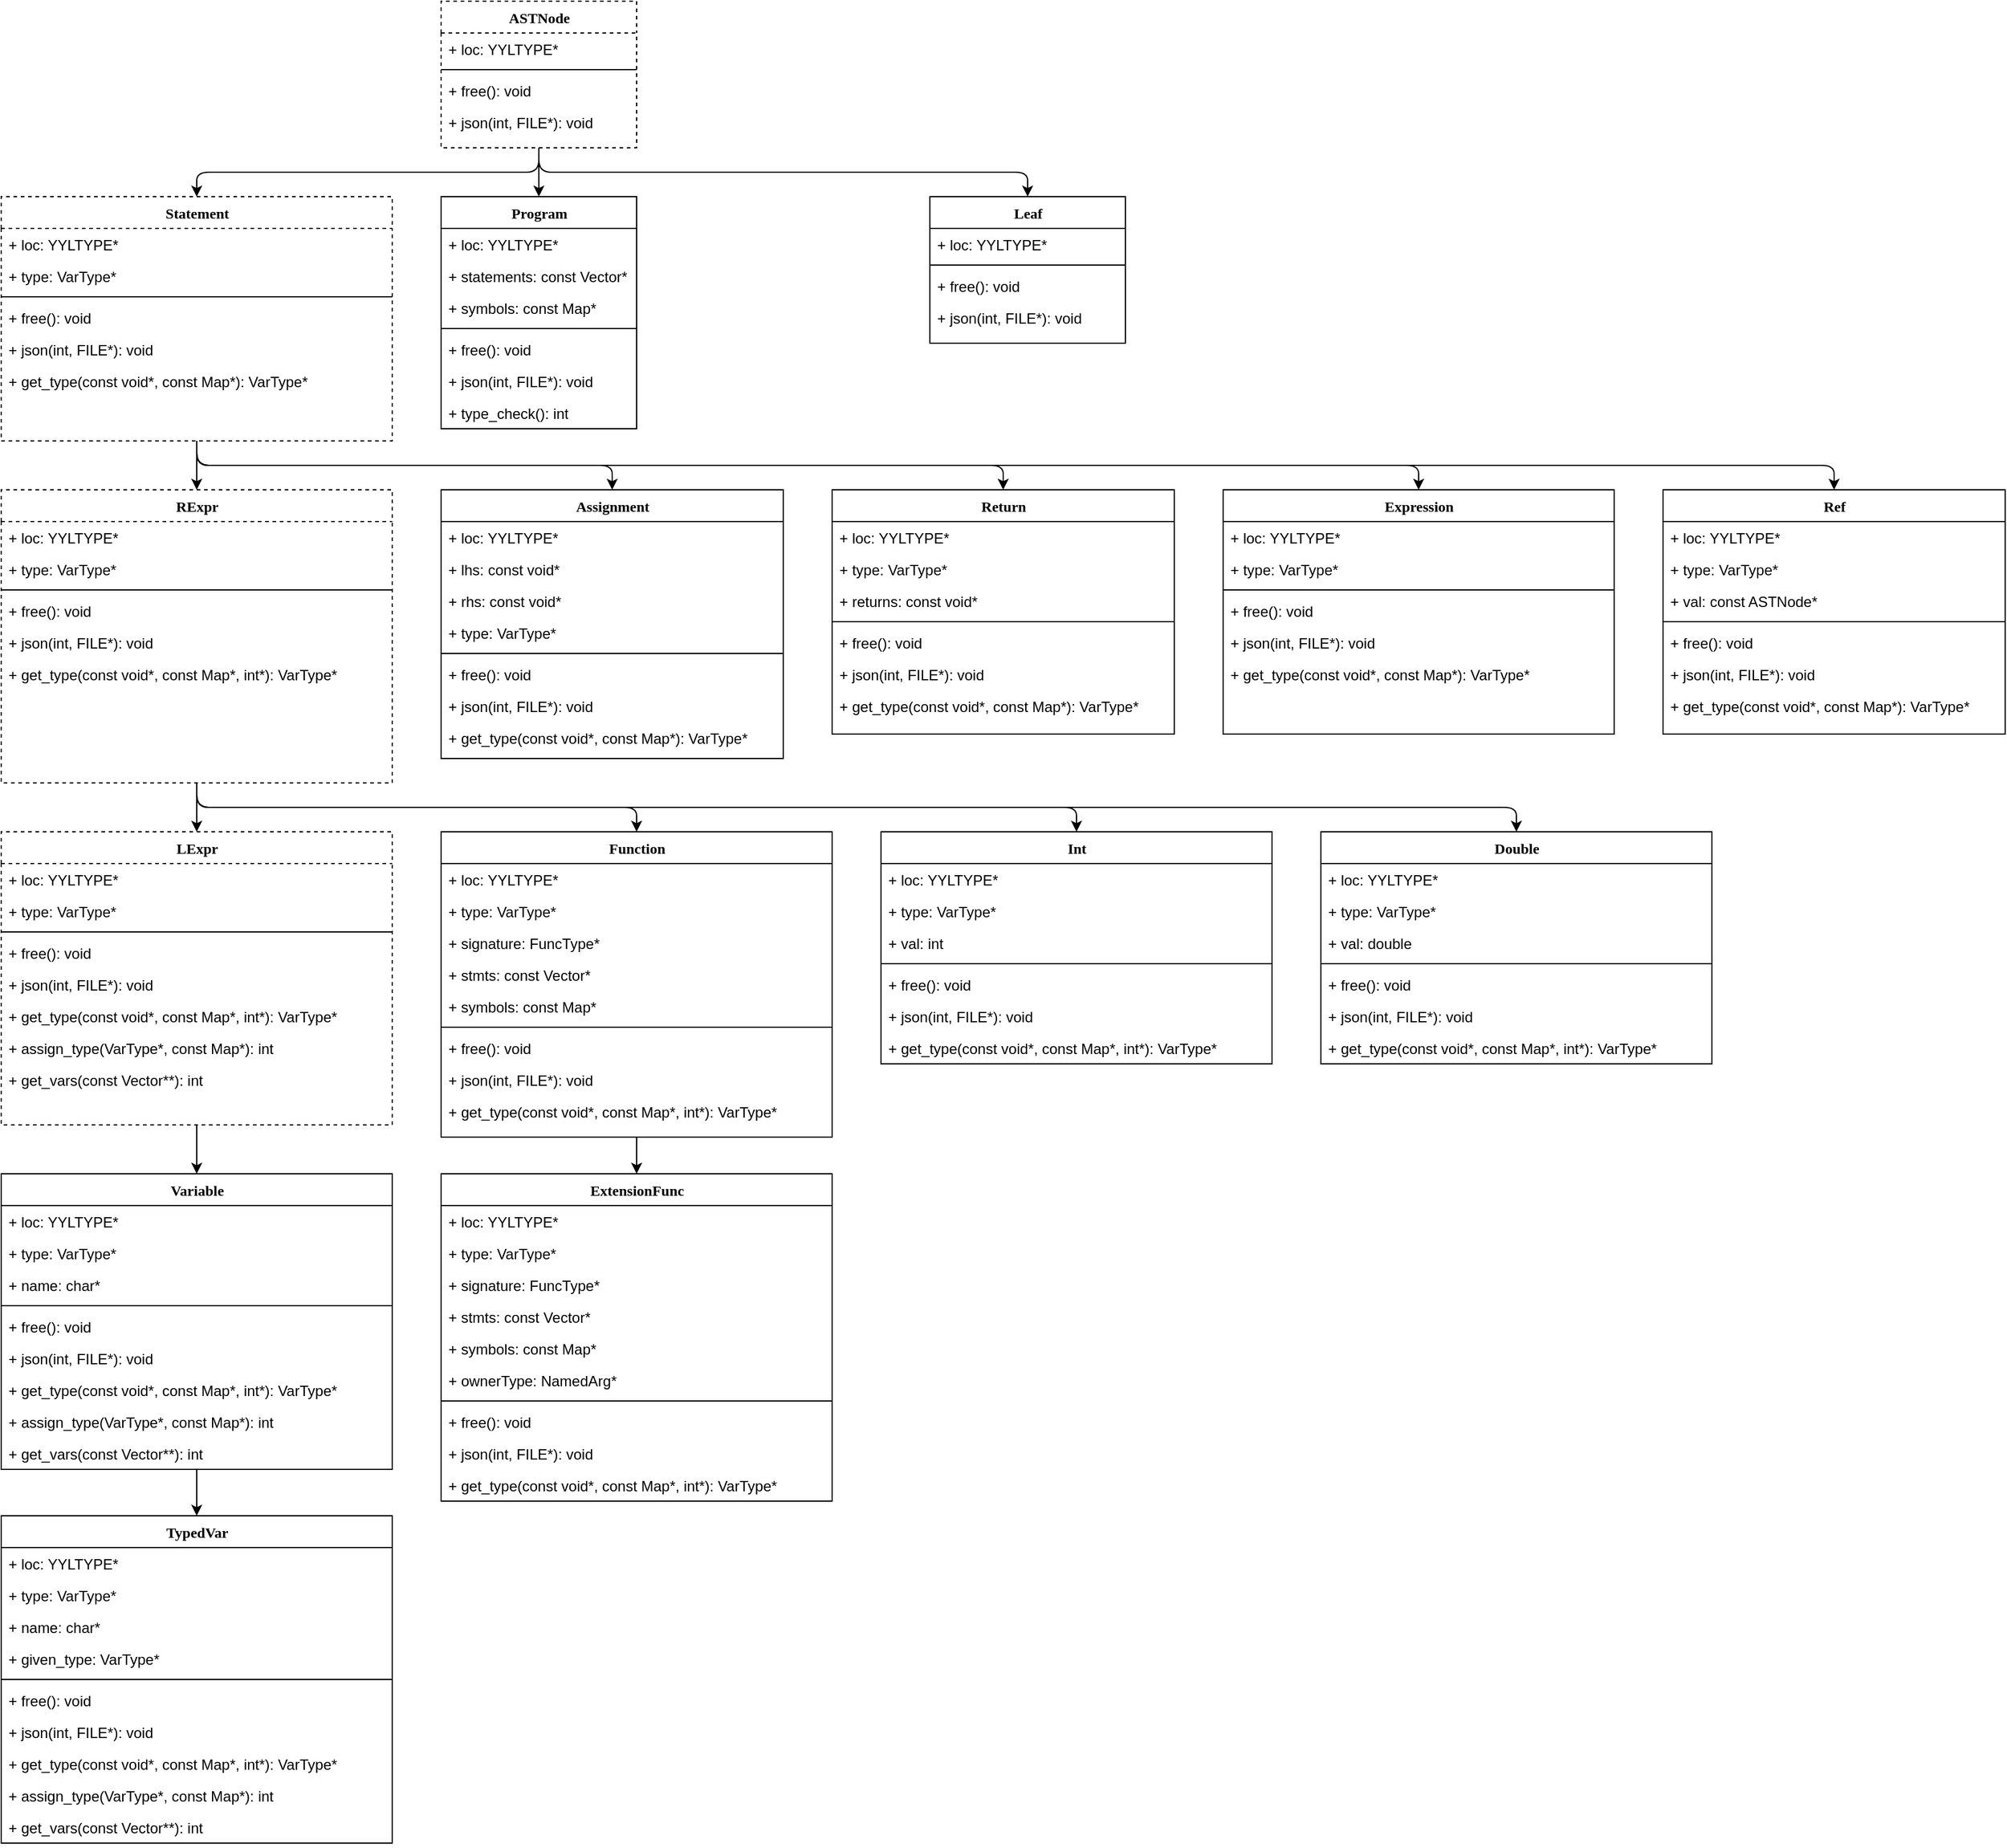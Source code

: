 <mxfile version="10.8.9" type="github"><diagram name="Page-1" id="9f46799a-70d6-7492-0946-bef42562c5a5"><mxGraphModel dx="1640" dy="936" grid="1" gridSize="10" guides="1" tooltips="1" connect="1" arrows="1" fold="1" page="0" pageScale="1" pageWidth="1100" pageHeight="850" background="#ffffff" math="0" shadow="0"><root><mxCell id="0"/><mxCell id="1" parent="0"/><mxCell id="1QZKgjSJytQwrSyquT9b-14" style="edgeStyle=orthogonalEdgeStyle;rounded=1;orthogonalLoop=1;jettySize=auto;html=1;exitX=0.5;exitY=1;exitDx=0;exitDy=0;entryX=0.5;entryY=0;entryDx=0;entryDy=0;" parent="1" source="78961159f06e98e8-30" target="1QZKgjSJytQwrSyquT9b-2" edge="1"><mxGeometry relative="1" as="geometry"/></mxCell><mxCell id="1QZKgjSJytQwrSyquT9b-26" style="edgeStyle=orthogonalEdgeStyle;rounded=1;orthogonalLoop=1;jettySize=auto;html=1;exitX=0.5;exitY=1;exitDx=0;exitDy=0;entryX=0.5;entryY=0;entryDx=0;entryDy=0;" parent="1" source="78961159f06e98e8-30" target="1QZKgjSJytQwrSyquT9b-21" edge="1"><mxGeometry relative="1" as="geometry"/></mxCell><mxCell id="Fre1fK7DkMLQYQPLFtZf-16" style="edgeStyle=orthogonalEdgeStyle;rounded=1;orthogonalLoop=1;jettySize=auto;html=1;exitX=0.5;exitY=1;exitDx=0;exitDy=0;" edge="1" parent="1" source="78961159f06e98e8-30" target="Fre1fK7DkMLQYQPLFtZf-11"><mxGeometry relative="1" as="geometry"/></mxCell><mxCell id="78961159f06e98e8-30" value="ASTNode" style="swimlane;html=1;fontStyle=1;align=center;verticalAlign=top;childLayout=stackLayout;horizontal=1;startSize=26;horizontalStack=0;resizeParent=1;resizeLast=0;collapsible=1;marginBottom=0;swimlaneFillColor=#ffffff;rounded=0;shadow=0;comic=0;labelBackgroundColor=none;strokeColor=#000000;strokeWidth=1;fillColor=none;fontFamily=Verdana;fontSize=12;fontColor=#000000;dashed=1;" parent="1" vertex="1"><mxGeometry x="360" width="160" height="120" as="geometry"/></mxCell><mxCell id="78961159f06e98e8-31" value="+ loc: YYLTYPE*" style="text;html=1;strokeColor=none;fillColor=none;align=left;verticalAlign=top;spacingLeft=4;spacingRight=4;whiteSpace=wrap;overflow=hidden;rotatable=0;points=[[0,0.5],[1,0.5]];portConstraint=eastwest;" parent="78961159f06e98e8-30" vertex="1"><mxGeometry y="26" width="160" height="26" as="geometry"/></mxCell><mxCell id="78961159f06e98e8-38" value="" style="line;html=1;strokeWidth=1;fillColor=none;align=left;verticalAlign=middle;spacingTop=-1;spacingLeft=3;spacingRight=3;rotatable=0;labelPosition=right;points=[];portConstraint=eastwest;" parent="78961159f06e98e8-30" vertex="1"><mxGeometry y="52" width="160" height="8" as="geometry"/></mxCell><mxCell id="78961159f06e98e8-39" value="+ free(): void" style="text;html=1;strokeColor=none;fillColor=none;align=left;verticalAlign=top;spacingLeft=4;spacingRight=4;whiteSpace=wrap;overflow=hidden;rotatable=0;points=[[0,0.5],[1,0.5]];portConstraint=eastwest;" parent="78961159f06e98e8-30" vertex="1"><mxGeometry y="60" width="160" height="26" as="geometry"/></mxCell><mxCell id="78961159f06e98e8-40" value="+ json(int, FILE*): void&lt;br&gt;&lt;br&gt;" style="text;html=1;strokeColor=none;fillColor=none;align=left;verticalAlign=top;spacingLeft=4;spacingRight=4;whiteSpace=wrap;overflow=hidden;rotatable=0;points=[[0,0.5],[1,0.5]];portConstraint=eastwest;" parent="78961159f06e98e8-30" vertex="1"><mxGeometry y="86" width="160" height="26" as="geometry"/></mxCell><mxCell id="ZWTQBQUUDfMGKnObX4Oh-3" style="edgeStyle=orthogonalEdgeStyle;rounded=1;orthogonalLoop=1;jettySize=auto;html=1;exitX=0.5;exitY=1;exitDx=0;exitDy=0;entryX=0.5;entryY=0;entryDx=0;entryDy=0;" parent="1" source="1QZKgjSJytQwrSyquT9b-2" target="1QZKgjSJytQwrSyquT9b-38" edge="1"><mxGeometry relative="1" as="geometry"/></mxCell><mxCell id="ZWTQBQUUDfMGKnObX4Oh-26" style="edgeStyle=orthogonalEdgeStyle;rounded=1;orthogonalLoop=1;jettySize=auto;html=1;exitX=0.5;exitY=1;exitDx=0;exitDy=0;entryX=0.5;entryY=0;entryDx=0;entryDy=0;" parent="1" source="1QZKgjSJytQwrSyquT9b-2" target="1QZKgjSJytQwrSyquT9b-8" edge="1"><mxGeometry relative="1" as="geometry"/></mxCell><mxCell id="MacZhLEBYOlo_rOo6RtW-10" style="edgeStyle=orthogonalEdgeStyle;rounded=1;orthogonalLoop=1;jettySize=auto;html=1;exitX=0.5;exitY=1;exitDx=0;exitDy=0;entryX=0.5;entryY=0;entryDx=0;entryDy=0;" parent="1" source="1QZKgjSJytQwrSyquT9b-2" target="MacZhLEBYOlo_rOo6RtW-1" edge="1"><mxGeometry relative="1" as="geometry"/></mxCell><mxCell id="Fre1fK7DkMLQYQPLFtZf-10" style="edgeStyle=orthogonalEdgeStyle;rounded=1;orthogonalLoop=1;jettySize=auto;html=1;exitX=0.5;exitY=1;exitDx=0;exitDy=0;" edge="1" parent="1" source="1QZKgjSJytQwrSyquT9b-2" target="Fre1fK7DkMLQYQPLFtZf-3"><mxGeometry relative="1" as="geometry"/></mxCell><mxCell id="Fre1fK7DkMLQYQPLFtZf-19" style="edgeStyle=orthogonalEdgeStyle;rounded=1;orthogonalLoop=1;jettySize=auto;html=1;exitX=0.5;exitY=1;exitDx=0;exitDy=0;" edge="1" parent="1" source="1QZKgjSJytQwrSyquT9b-2" target="1QZKgjSJytQwrSyquT9b-15"><mxGeometry relative="1" as="geometry"/></mxCell><mxCell id="1QZKgjSJytQwrSyquT9b-2" value="Statement" style="swimlane;html=1;fontStyle=1;align=center;verticalAlign=top;childLayout=stackLayout;horizontal=1;startSize=26;horizontalStack=0;resizeParent=1;resizeLast=0;collapsible=1;marginBottom=0;swimlaneFillColor=#ffffff;rounded=0;shadow=0;comic=0;labelBackgroundColor=none;strokeColor=#000000;strokeWidth=1;fillColor=none;fontFamily=Verdana;fontSize=12;fontColor=#000000;dashed=1;" parent="1" vertex="1"><mxGeometry y="160" width="320" height="200" as="geometry"/></mxCell><mxCell id="ZWTQBQUUDfMGKnObX4Oh-13" value="+ loc: YYLTYPE*" style="text;html=1;strokeColor=none;fillColor=none;align=left;verticalAlign=top;spacingLeft=4;spacingRight=4;whiteSpace=wrap;overflow=hidden;rotatable=0;points=[[0,0.5],[1,0.5]];portConstraint=eastwest;" parent="1QZKgjSJytQwrSyquT9b-2" vertex="1"><mxGeometry y="26" width="320" height="26" as="geometry"/></mxCell><mxCell id="1QZKgjSJytQwrSyquT9b-3" value="+ type: VarType*&lt;br&gt;" style="text;html=1;strokeColor=none;fillColor=none;align=left;verticalAlign=top;spacingLeft=4;spacingRight=4;whiteSpace=wrap;overflow=hidden;rotatable=0;points=[[0,0.5],[1,0.5]];portConstraint=eastwest;" parent="1QZKgjSJytQwrSyquT9b-2" vertex="1"><mxGeometry y="52" width="320" height="26" as="geometry"/></mxCell><mxCell id="1QZKgjSJytQwrSyquT9b-4" value="" style="line;html=1;strokeWidth=1;fillColor=none;align=left;verticalAlign=middle;spacingTop=-1;spacingLeft=3;spacingRight=3;rotatable=0;labelPosition=right;points=[];portConstraint=eastwest;" parent="1QZKgjSJytQwrSyquT9b-2" vertex="1"><mxGeometry y="78" width="320" height="8" as="geometry"/></mxCell><mxCell id="1QZKgjSJytQwrSyquT9b-5" value="+ free(): void" style="text;html=1;strokeColor=none;fillColor=none;align=left;verticalAlign=top;spacingLeft=4;spacingRight=4;whiteSpace=wrap;overflow=hidden;rotatable=0;points=[[0,0.5],[1,0.5]];portConstraint=eastwest;" parent="1QZKgjSJytQwrSyquT9b-2" vertex="1"><mxGeometry y="86" width="320" height="26" as="geometry"/></mxCell><mxCell id="ZWTQBQUUDfMGKnObX4Oh-1" value="+ json(int, FILE*): void&lt;br&gt;&lt;br&gt;" style="text;html=1;strokeColor=none;fillColor=none;align=left;verticalAlign=top;spacingLeft=4;spacingRight=4;whiteSpace=wrap;overflow=hidden;rotatable=0;points=[[0,0.5],[1,0.5]];portConstraint=eastwest;" parent="1QZKgjSJytQwrSyquT9b-2" vertex="1"><mxGeometry y="112" width="320" height="26" as="geometry"/></mxCell><mxCell id="1QZKgjSJytQwrSyquT9b-6" value="+ get_type(const void*, const Map*): VarType*&lt;br&gt;" style="text;html=1;strokeColor=none;fillColor=none;align=left;verticalAlign=top;spacingLeft=4;spacingRight=4;whiteSpace=wrap;overflow=hidden;rotatable=0;points=[[0,0.5],[1,0.5]];portConstraint=eastwest;" parent="1QZKgjSJytQwrSyquT9b-2" vertex="1"><mxGeometry y="138" width="320" height="26" as="geometry"/></mxCell><mxCell id="1QZKgjSJytQwrSyquT9b-8" value="Assignment" style="swimlane;html=1;fontStyle=1;align=center;verticalAlign=top;childLayout=stackLayout;horizontal=1;startSize=26;horizontalStack=0;resizeParent=1;resizeLast=0;collapsible=1;marginBottom=0;swimlaneFillColor=#ffffff;rounded=0;shadow=0;comic=0;labelBackgroundColor=none;strokeColor=#000000;strokeWidth=1;fillColor=none;fontFamily=Verdana;fontSize=12;fontColor=#000000;" parent="1" vertex="1"><mxGeometry x="360" y="400" width="280" height="220" as="geometry"/></mxCell><mxCell id="1QZKgjSJytQwrSyquT9b-29" value="+ loc: YYLTYPE*" style="text;html=1;strokeColor=none;fillColor=none;align=left;verticalAlign=top;spacingLeft=4;spacingRight=4;whiteSpace=wrap;overflow=hidden;rotatable=0;points=[[0,0.5],[1,0.5]];portConstraint=eastwest;" parent="1QZKgjSJytQwrSyquT9b-8" vertex="1"><mxGeometry y="26" width="280" height="26" as="geometry"/></mxCell><mxCell id="1QZKgjSJytQwrSyquT9b-9" value="+ lhs: const void*&lt;br&gt;" style="text;html=1;strokeColor=none;fillColor=none;align=left;verticalAlign=top;spacingLeft=4;spacingRight=4;whiteSpace=wrap;overflow=hidden;rotatable=0;points=[[0,0.5],[1,0.5]];portConstraint=eastwest;" parent="1QZKgjSJytQwrSyquT9b-8" vertex="1"><mxGeometry y="52" width="280" height="26" as="geometry"/></mxCell><mxCell id="1QZKgjSJytQwrSyquT9b-30" value="+ rhs: const void*&lt;br&gt;" style="text;html=1;strokeColor=none;fillColor=none;align=left;verticalAlign=top;spacingLeft=4;spacingRight=4;whiteSpace=wrap;overflow=hidden;rotatable=0;points=[[0,0.5],[1,0.5]];portConstraint=eastwest;" parent="1QZKgjSJytQwrSyquT9b-8" vertex="1"><mxGeometry y="78" width="280" height="26" as="geometry"/></mxCell><mxCell id="ZWTQBQUUDfMGKnObX4Oh-15" value="+ type: VarType*&lt;br&gt;" style="text;html=1;strokeColor=none;fillColor=none;align=left;verticalAlign=top;spacingLeft=4;spacingRight=4;whiteSpace=wrap;overflow=hidden;rotatable=0;points=[[0,0.5],[1,0.5]];portConstraint=eastwest;" parent="1QZKgjSJytQwrSyquT9b-8" vertex="1"><mxGeometry y="104" width="280" height="26" as="geometry"/></mxCell><mxCell id="1QZKgjSJytQwrSyquT9b-10" value="" style="line;html=1;strokeWidth=1;fillColor=none;align=left;verticalAlign=middle;spacingTop=-1;spacingLeft=3;spacingRight=3;rotatable=0;labelPosition=right;points=[];portConstraint=eastwest;" parent="1QZKgjSJytQwrSyquT9b-8" vertex="1"><mxGeometry y="130" width="280" height="8" as="geometry"/></mxCell><mxCell id="1QZKgjSJytQwrSyquT9b-11" value="+ free(): void" style="text;html=1;strokeColor=none;fillColor=none;align=left;verticalAlign=top;spacingLeft=4;spacingRight=4;whiteSpace=wrap;overflow=hidden;rotatable=0;points=[[0,0.5],[1,0.5]];portConstraint=eastwest;" parent="1QZKgjSJytQwrSyquT9b-8" vertex="1"><mxGeometry y="138" width="280" height="26" as="geometry"/></mxCell><mxCell id="1QZKgjSJytQwrSyquT9b-12" value="+ json(int, FILE*): void&lt;br&gt;&lt;br&gt;" style="text;html=1;strokeColor=none;fillColor=none;align=left;verticalAlign=top;spacingLeft=4;spacingRight=4;whiteSpace=wrap;overflow=hidden;rotatable=0;points=[[0,0.5],[1,0.5]];portConstraint=eastwest;" parent="1QZKgjSJytQwrSyquT9b-8" vertex="1"><mxGeometry y="164" width="280" height="26" as="geometry"/></mxCell><mxCell id="ZWTQBQUUDfMGKnObX4Oh-5" value="+ get_type(const void*, const Map*): VarType*&lt;br&gt;" style="text;html=1;strokeColor=none;fillColor=none;align=left;verticalAlign=top;spacingLeft=4;spacingRight=4;whiteSpace=wrap;overflow=hidden;rotatable=0;points=[[0,0.5],[1,0.5]];portConstraint=eastwest;" parent="1QZKgjSJytQwrSyquT9b-8" vertex="1"><mxGeometry y="190" width="280" height="26" as="geometry"/></mxCell><mxCell id="1QZKgjSJytQwrSyquT9b-15" value="Ref" style="swimlane;html=1;fontStyle=1;align=center;verticalAlign=top;childLayout=stackLayout;horizontal=1;startSize=26;horizontalStack=0;resizeParent=1;resizeLast=0;collapsible=1;marginBottom=0;swimlaneFillColor=#ffffff;rounded=0;shadow=0;comic=0;labelBackgroundColor=none;strokeColor=#000000;strokeWidth=1;fillColor=none;fontFamily=Verdana;fontSize=12;fontColor=#000000;" parent="1" vertex="1"><mxGeometry x="1360" y="400" width="280" height="200" as="geometry"/></mxCell><mxCell id="1QZKgjSJytQwrSyquT9b-16" value="+ loc: YYLTYPE*" style="text;html=1;strokeColor=none;fillColor=none;align=left;verticalAlign=top;spacingLeft=4;spacingRight=4;whiteSpace=wrap;overflow=hidden;rotatable=0;points=[[0,0.5],[1,0.5]];portConstraint=eastwest;" parent="1QZKgjSJytQwrSyquT9b-15" vertex="1"><mxGeometry y="26" width="280" height="26" as="geometry"/></mxCell><mxCell id="Fre1fK7DkMLQYQPLFtZf-20" value="+ type: VarType*&lt;br&gt;" style="text;html=1;strokeColor=none;fillColor=none;align=left;verticalAlign=top;spacingLeft=4;spacingRight=4;whiteSpace=wrap;overflow=hidden;rotatable=0;points=[[0,0.5],[1,0.5]];portConstraint=eastwest;" vertex="1" parent="1QZKgjSJytQwrSyquT9b-15"><mxGeometry y="52" width="280" height="26" as="geometry"/></mxCell><mxCell id="Fre1fK7DkMLQYQPLFtZf-18" value="+ val: const ASTNode*&lt;br&gt;" style="text;html=1;strokeColor=none;fillColor=none;align=left;verticalAlign=top;spacingLeft=4;spacingRight=4;whiteSpace=wrap;overflow=hidden;rotatable=0;points=[[0,0.5],[1,0.5]];portConstraint=eastwest;" vertex="1" parent="1QZKgjSJytQwrSyquT9b-15"><mxGeometry y="78" width="280" height="26" as="geometry"/></mxCell><mxCell id="1QZKgjSJytQwrSyquT9b-17" value="" style="line;html=1;strokeWidth=1;fillColor=none;align=left;verticalAlign=middle;spacingTop=-1;spacingLeft=3;spacingRight=3;rotatable=0;labelPosition=right;points=[];portConstraint=eastwest;" parent="1QZKgjSJytQwrSyquT9b-15" vertex="1"><mxGeometry y="104" width="280" height="8" as="geometry"/></mxCell><mxCell id="1QZKgjSJytQwrSyquT9b-18" value="+ free(): void" style="text;html=1;strokeColor=none;fillColor=none;align=left;verticalAlign=top;spacingLeft=4;spacingRight=4;whiteSpace=wrap;overflow=hidden;rotatable=0;points=[[0,0.5],[1,0.5]];portConstraint=eastwest;" parent="1QZKgjSJytQwrSyquT9b-15" vertex="1"><mxGeometry y="112" width="280" height="26" as="geometry"/></mxCell><mxCell id="1QZKgjSJytQwrSyquT9b-19" value="+ json(int, FILE*): void&lt;br&gt;&lt;br&gt;" style="text;html=1;strokeColor=none;fillColor=none;align=left;verticalAlign=top;spacingLeft=4;spacingRight=4;whiteSpace=wrap;overflow=hidden;rotatable=0;points=[[0,0.5],[1,0.5]];portConstraint=eastwest;" parent="1QZKgjSJytQwrSyquT9b-15" vertex="1"><mxGeometry y="138" width="280" height="26" as="geometry"/></mxCell><mxCell id="Fre1fK7DkMLQYQPLFtZf-21" value="+ get_type(const void*, const Map*): VarType*&lt;br&gt;" style="text;html=1;strokeColor=none;fillColor=none;align=left;verticalAlign=top;spacingLeft=4;spacingRight=4;whiteSpace=wrap;overflow=hidden;rotatable=0;points=[[0,0.5],[1,0.5]];portConstraint=eastwest;" vertex="1" parent="1QZKgjSJytQwrSyquT9b-15"><mxGeometry y="164" width="280" height="26" as="geometry"/></mxCell><mxCell id="1QZKgjSJytQwrSyquT9b-21" value="Program" style="swimlane;html=1;fontStyle=1;align=center;verticalAlign=top;childLayout=stackLayout;horizontal=1;startSize=26;horizontalStack=0;resizeParent=1;resizeLast=0;collapsible=1;marginBottom=0;swimlaneFillColor=#ffffff;rounded=0;shadow=0;comic=0;labelBackgroundColor=none;strokeColor=#000000;strokeWidth=1;fillColor=none;fontFamily=Verdana;fontSize=12;fontColor=#000000;" parent="1" vertex="1"><mxGeometry x="360" y="160" width="160" height="190" as="geometry"><mxRectangle x="250" y="160" width="80" height="26" as="alternateBounds"/></mxGeometry></mxCell><mxCell id="1QZKgjSJytQwrSyquT9b-22" value="+ loc: YYLTYPE*" style="text;html=1;strokeColor=none;fillColor=none;align=left;verticalAlign=top;spacingLeft=4;spacingRight=4;whiteSpace=wrap;overflow=hidden;rotatable=0;points=[[0,0.5],[1,0.5]];portConstraint=eastwest;" parent="1QZKgjSJytQwrSyquT9b-21" vertex="1"><mxGeometry y="26" width="160" height="26" as="geometry"/></mxCell><mxCell id="1QZKgjSJytQwrSyquT9b-28" value="+ statements: const Vector*&lt;br&gt;" style="text;html=1;strokeColor=none;fillColor=none;align=left;verticalAlign=top;spacingLeft=4;spacingRight=4;whiteSpace=wrap;overflow=hidden;rotatable=0;points=[[0,0.5],[1,0.5]];portConstraint=eastwest;" parent="1QZKgjSJytQwrSyquT9b-21" vertex="1"><mxGeometry y="52" width="160" height="26" as="geometry"/></mxCell><mxCell id="ZWTQBQUUDfMGKnObX4Oh-12" value="+ symbols: const Map*&lt;br&gt;" style="text;html=1;strokeColor=none;fillColor=none;align=left;verticalAlign=top;spacingLeft=4;spacingRight=4;whiteSpace=wrap;overflow=hidden;rotatable=0;points=[[0,0.5],[1,0.5]];portConstraint=eastwest;" parent="1QZKgjSJytQwrSyquT9b-21" vertex="1"><mxGeometry y="78" width="160" height="26" as="geometry"/></mxCell><mxCell id="1QZKgjSJytQwrSyquT9b-23" value="" style="line;html=1;strokeWidth=1;fillColor=none;align=left;verticalAlign=middle;spacingTop=-1;spacingLeft=3;spacingRight=3;rotatable=0;labelPosition=right;points=[];portConstraint=eastwest;" parent="1QZKgjSJytQwrSyquT9b-21" vertex="1"><mxGeometry y="104" width="160" height="8" as="geometry"/></mxCell><mxCell id="1QZKgjSJytQwrSyquT9b-24" value="+ free(): void" style="text;html=1;strokeColor=none;fillColor=none;align=left;verticalAlign=top;spacingLeft=4;spacingRight=4;whiteSpace=wrap;overflow=hidden;rotatable=0;points=[[0,0.5],[1,0.5]];portConstraint=eastwest;" parent="1QZKgjSJytQwrSyquT9b-21" vertex="1"><mxGeometry y="112" width="160" height="26" as="geometry"/></mxCell><mxCell id="1QZKgjSJytQwrSyquT9b-25" value="+ json(int, FILE*): void&lt;br&gt;&lt;br&gt;" style="text;html=1;strokeColor=none;fillColor=none;align=left;verticalAlign=top;spacingLeft=4;spacingRight=4;whiteSpace=wrap;overflow=hidden;rotatable=0;points=[[0,0.5],[1,0.5]];portConstraint=eastwest;" parent="1QZKgjSJytQwrSyquT9b-21" vertex="1"><mxGeometry y="138" width="160" height="26" as="geometry"/></mxCell><mxCell id="ZWTQBQUUDfMGKnObX4Oh-28" value="+ type_check(): int&lt;br&gt;" style="text;html=1;strokeColor=none;fillColor=none;align=left;verticalAlign=top;spacingLeft=4;spacingRight=4;whiteSpace=wrap;overflow=hidden;rotatable=0;points=[[0,0.5],[1,0.5]];portConstraint=eastwest;" parent="1QZKgjSJytQwrSyquT9b-21" vertex="1"><mxGeometry y="164" width="160" height="26" as="geometry"/></mxCell><mxCell id="1QZKgjSJytQwrSyquT9b-49" style="edgeStyle=orthogonalEdgeStyle;rounded=1;orthogonalLoop=1;jettySize=auto;html=1;exitX=0.5;exitY=1;exitDx=0;exitDy=0;entryX=0.5;entryY=0;entryDx=0;entryDy=0;" parent="1" source="1QZKgjSJytQwrSyquT9b-38" target="1QZKgjSJytQwrSyquT9b-44" edge="1"><mxGeometry relative="1" as="geometry"/></mxCell><mxCell id="MacZhLEBYOlo_rOo6RtW-23" style="edgeStyle=orthogonalEdgeStyle;rounded=1;orthogonalLoop=1;jettySize=auto;html=1;exitX=0.5;exitY=1;exitDx=0;exitDy=0;entryX=0.5;entryY=0;entryDx=0;entryDy=0;" parent="1" source="1QZKgjSJytQwrSyquT9b-38" target="MacZhLEBYOlo_rOo6RtW-11" edge="1"><mxGeometry relative="1" as="geometry"/></mxCell><mxCell id="ZR9QWhjbLbJ8LeH1mGrd-6" style="edgeStyle=orthogonalEdgeStyle;rounded=1;orthogonalLoop=1;jettySize=auto;html=1;exitX=0.5;exitY=1;exitDx=0;exitDy=0;" parent="1" source="1QZKgjSJytQwrSyquT9b-38" target="1QZKgjSJytQwrSyquT9b-65" edge="1"><mxGeometry relative="1" as="geometry"/></mxCell><mxCell id="ZR9QWhjbLbJ8LeH1mGrd-7" style="edgeStyle=orthogonalEdgeStyle;rounded=1;orthogonalLoop=1;jettySize=auto;html=1;exitX=0.5;exitY=1;exitDx=0;exitDy=0;entryX=0.5;entryY=0;entryDx=0;entryDy=0;" parent="1" source="1QZKgjSJytQwrSyquT9b-38" target="WadupwkHaMw8BlL5N-WV-1" edge="1"><mxGeometry relative="1" as="geometry"/></mxCell><mxCell id="1QZKgjSJytQwrSyquT9b-38" value="RExpr" style="swimlane;html=1;fontStyle=1;align=center;verticalAlign=top;childLayout=stackLayout;horizontal=1;startSize=26;horizontalStack=0;resizeParent=1;resizeLast=0;collapsible=1;marginBottom=0;swimlaneFillColor=#ffffff;rounded=0;shadow=0;comic=0;labelBackgroundColor=none;strokeColor=#000000;strokeWidth=1;fillColor=none;fontFamily=Verdana;fontSize=12;fontColor=#000000;dashed=1;" parent="1" vertex="1"><mxGeometry y="400" width="320" height="240" as="geometry"/></mxCell><mxCell id="1QZKgjSJytQwrSyquT9b-39" value="+ loc: YYLTYPE*" style="text;html=1;strokeColor=none;fillColor=none;align=left;verticalAlign=top;spacingLeft=4;spacingRight=4;whiteSpace=wrap;overflow=hidden;rotatable=0;points=[[0,0.5],[1,0.5]];portConstraint=eastwest;" parent="1QZKgjSJytQwrSyquT9b-38" vertex="1"><mxGeometry y="26" width="320" height="26" as="geometry"/></mxCell><mxCell id="ZWTQBQUUDfMGKnObX4Oh-14" value="+ type: VarType*&lt;br&gt;" style="text;html=1;strokeColor=none;fillColor=none;align=left;verticalAlign=top;spacingLeft=4;spacingRight=4;whiteSpace=wrap;overflow=hidden;rotatable=0;points=[[0,0.5],[1,0.5]];portConstraint=eastwest;" parent="1QZKgjSJytQwrSyquT9b-38" vertex="1"><mxGeometry y="52" width="320" height="26" as="geometry"/></mxCell><mxCell id="1QZKgjSJytQwrSyquT9b-40" value="" style="line;html=1;strokeWidth=1;fillColor=none;align=left;verticalAlign=middle;spacingTop=-1;spacingLeft=3;spacingRight=3;rotatable=0;labelPosition=right;points=[];portConstraint=eastwest;" parent="1QZKgjSJytQwrSyquT9b-38" vertex="1"><mxGeometry y="78" width="320" height="8" as="geometry"/></mxCell><mxCell id="1QZKgjSJytQwrSyquT9b-41" value="+ free(): void" style="text;html=1;strokeColor=none;fillColor=none;align=left;verticalAlign=top;spacingLeft=4;spacingRight=4;whiteSpace=wrap;overflow=hidden;rotatable=0;points=[[0,0.5],[1,0.5]];portConstraint=eastwest;" parent="1QZKgjSJytQwrSyquT9b-38" vertex="1"><mxGeometry y="86" width="320" height="26" as="geometry"/></mxCell><mxCell id="1QZKgjSJytQwrSyquT9b-42" value="+ json(int, FILE*): void&lt;br&gt;&lt;br&gt;" style="text;html=1;strokeColor=none;fillColor=none;align=left;verticalAlign=top;spacingLeft=4;spacingRight=4;whiteSpace=wrap;overflow=hidden;rotatable=0;points=[[0,0.5],[1,0.5]];portConstraint=eastwest;" parent="1QZKgjSJytQwrSyquT9b-38" vertex="1"><mxGeometry y="112" width="320" height="26" as="geometry"/></mxCell><mxCell id="ZWTQBQUUDfMGKnObX4Oh-4" value="+ get_type(const void*, const Map*, int*): VarType*&lt;br&gt;" style="text;html=1;strokeColor=none;fillColor=none;align=left;verticalAlign=top;spacingLeft=4;spacingRight=4;whiteSpace=wrap;overflow=hidden;rotatable=0;points=[[0,0.5],[1,0.5]];portConstraint=eastwest;" parent="1QZKgjSJytQwrSyquT9b-38" vertex="1"><mxGeometry y="138" width="320" height="26" as="geometry"/></mxCell><mxCell id="1QZKgjSJytQwrSyquT9b-55" style="edgeStyle=orthogonalEdgeStyle;rounded=1;orthogonalLoop=1;jettySize=auto;html=1;exitX=0.5;exitY=1;exitDx=0;exitDy=0;entryX=0.5;entryY=0;entryDx=0;entryDy=0;" parent="1" source="1QZKgjSJytQwrSyquT9b-44" target="1QZKgjSJytQwrSyquT9b-50" edge="1"><mxGeometry relative="1" as="geometry"/></mxCell><mxCell id="1QZKgjSJytQwrSyquT9b-44" value="LExpr" style="swimlane;html=1;fontStyle=1;align=center;verticalAlign=top;childLayout=stackLayout;horizontal=1;startSize=26;horizontalStack=0;resizeParent=1;resizeLast=0;collapsible=1;marginBottom=0;swimlaneFillColor=#ffffff;rounded=0;shadow=0;comic=0;labelBackgroundColor=none;strokeColor=#000000;strokeWidth=1;fillColor=none;fontFamily=Verdana;fontSize=12;fontColor=#000000;dashed=1;" parent="1" vertex="1"><mxGeometry y="680" width="320" height="240" as="geometry"/></mxCell><mxCell id="1QZKgjSJytQwrSyquT9b-45" value="+ loc: YYLTYPE*" style="text;html=1;strokeColor=none;fillColor=none;align=left;verticalAlign=top;spacingLeft=4;spacingRight=4;whiteSpace=wrap;overflow=hidden;rotatable=0;points=[[0,0.5],[1,0.5]];portConstraint=eastwest;" parent="1QZKgjSJytQwrSyquT9b-44" vertex="1"><mxGeometry y="26" width="320" height="26" as="geometry"/></mxCell><mxCell id="ZWTQBQUUDfMGKnObX4Oh-16" value="+ type: VarType*&lt;br&gt;" style="text;html=1;strokeColor=none;fillColor=none;align=left;verticalAlign=top;spacingLeft=4;spacingRight=4;whiteSpace=wrap;overflow=hidden;rotatable=0;points=[[0,0.5],[1,0.5]];portConstraint=eastwest;" parent="1QZKgjSJytQwrSyquT9b-44" vertex="1"><mxGeometry y="52" width="320" height="26" as="geometry"/></mxCell><mxCell id="1QZKgjSJytQwrSyquT9b-46" value="" style="line;html=1;strokeWidth=1;fillColor=none;align=left;verticalAlign=middle;spacingTop=-1;spacingLeft=3;spacingRight=3;rotatable=0;labelPosition=right;points=[];portConstraint=eastwest;" parent="1QZKgjSJytQwrSyquT9b-44" vertex="1"><mxGeometry y="78" width="320" height="8" as="geometry"/></mxCell><mxCell id="1QZKgjSJytQwrSyquT9b-47" value="+ free(): void" style="text;html=1;strokeColor=none;fillColor=none;align=left;verticalAlign=top;spacingLeft=4;spacingRight=4;whiteSpace=wrap;overflow=hidden;rotatable=0;points=[[0,0.5],[1,0.5]];portConstraint=eastwest;" parent="1QZKgjSJytQwrSyquT9b-44" vertex="1"><mxGeometry y="86" width="320" height="26" as="geometry"/></mxCell><mxCell id="1QZKgjSJytQwrSyquT9b-48" value="+ json(int, FILE*): void&lt;br&gt;&lt;br&gt;" style="text;html=1;strokeColor=none;fillColor=none;align=left;verticalAlign=top;spacingLeft=4;spacingRight=4;whiteSpace=wrap;overflow=hidden;rotatable=0;points=[[0,0.5],[1,0.5]];portConstraint=eastwest;" parent="1QZKgjSJytQwrSyquT9b-44" vertex="1"><mxGeometry y="112" width="320" height="26" as="geometry"/></mxCell><mxCell id="ZWTQBQUUDfMGKnObX4Oh-8" value="+ get_type(const void*, const Map*, int*): VarType*&lt;br&gt;" style="text;html=1;strokeColor=none;fillColor=none;align=left;verticalAlign=top;spacingLeft=4;spacingRight=4;whiteSpace=wrap;overflow=hidden;rotatable=0;points=[[0,0.5],[1,0.5]];portConstraint=eastwest;" parent="1QZKgjSJytQwrSyquT9b-44" vertex="1"><mxGeometry y="138" width="320" height="26" as="geometry"/></mxCell><mxCell id="ZWTQBQUUDfMGKnObX4Oh-22" value="+ assign_type(VarType*, const Map*): int&lt;br&gt;" style="text;html=1;strokeColor=none;fillColor=none;align=left;verticalAlign=top;spacingLeft=4;spacingRight=4;whiteSpace=wrap;overflow=hidden;rotatable=0;points=[[0,0.5],[1,0.5]];portConstraint=eastwest;" parent="1QZKgjSJytQwrSyquT9b-44" vertex="1"><mxGeometry y="164" width="320" height="26" as="geometry"/></mxCell><mxCell id="ZR9QWhjbLbJ8LeH1mGrd-1" value="+ get_vars(const Vector**): int&lt;br&gt;" style="text;html=1;strokeColor=none;fillColor=none;align=left;verticalAlign=top;spacingLeft=4;spacingRight=4;whiteSpace=wrap;overflow=hidden;rotatable=0;points=[[0,0.5],[1,0.5]];portConstraint=eastwest;" parent="1QZKgjSJytQwrSyquT9b-44" vertex="1"><mxGeometry y="190" width="320" height="26" as="geometry"/></mxCell><mxCell id="1QZKgjSJytQwrSyquT9b-63" style="edgeStyle=orthogonalEdgeStyle;rounded=1;orthogonalLoop=1;jettySize=auto;html=1;exitX=0.5;exitY=1;exitDx=0;exitDy=0;entryX=0.5;entryY=0;entryDx=0;entryDy=0;" parent="1" source="1QZKgjSJytQwrSyquT9b-50" target="1QZKgjSJytQwrSyquT9b-57" edge="1"><mxGeometry relative="1" as="geometry"/></mxCell><mxCell id="1QZKgjSJytQwrSyquT9b-50" value="Variable" style="swimlane;html=1;fontStyle=1;align=center;verticalAlign=top;childLayout=stackLayout;horizontal=1;startSize=26;horizontalStack=0;resizeParent=1;resizeLast=0;collapsible=1;marginBottom=0;swimlaneFillColor=#ffffff;rounded=0;shadow=0;comic=0;labelBackgroundColor=none;strokeColor=#000000;strokeWidth=1;fillColor=none;fontFamily=Verdana;fontSize=12;fontColor=#000000;" parent="1" vertex="1"><mxGeometry y="960" width="320" height="242" as="geometry"/></mxCell><mxCell id="1QZKgjSJytQwrSyquT9b-56" value="+ loc: YYLTYPE*" style="text;html=1;strokeColor=none;fillColor=none;align=left;verticalAlign=top;spacingLeft=4;spacingRight=4;whiteSpace=wrap;overflow=hidden;rotatable=0;points=[[0,0.5],[1,0.5]];portConstraint=eastwest;" parent="1QZKgjSJytQwrSyquT9b-50" vertex="1"><mxGeometry y="26" width="320" height="26" as="geometry"/></mxCell><mxCell id="ZWTQBQUUDfMGKnObX4Oh-19" value="+ type: VarType*&lt;br&gt;" style="text;html=1;strokeColor=none;fillColor=none;align=left;verticalAlign=top;spacingLeft=4;spacingRight=4;whiteSpace=wrap;overflow=hidden;rotatable=0;points=[[0,0.5],[1,0.5]];portConstraint=eastwest;" parent="1QZKgjSJytQwrSyquT9b-50" vertex="1"><mxGeometry y="52" width="320" height="26" as="geometry"/></mxCell><mxCell id="1QZKgjSJytQwrSyquT9b-51" value="+ name: char*&lt;br&gt;" style="text;html=1;strokeColor=none;fillColor=none;align=left;verticalAlign=top;spacingLeft=4;spacingRight=4;whiteSpace=wrap;overflow=hidden;rotatable=0;points=[[0,0.5],[1,0.5]];portConstraint=eastwest;" parent="1QZKgjSJytQwrSyquT9b-50" vertex="1"><mxGeometry y="78" width="320" height="26" as="geometry"/></mxCell><mxCell id="1QZKgjSJytQwrSyquT9b-52" value="" style="line;html=1;strokeWidth=1;fillColor=none;align=left;verticalAlign=middle;spacingTop=-1;spacingLeft=3;spacingRight=3;rotatable=0;labelPosition=right;points=[];portConstraint=eastwest;" parent="1QZKgjSJytQwrSyquT9b-50" vertex="1"><mxGeometry y="104" width="320" height="8" as="geometry"/></mxCell><mxCell id="1QZKgjSJytQwrSyquT9b-53" value="+ free(): void" style="text;html=1;strokeColor=none;fillColor=none;align=left;verticalAlign=top;spacingLeft=4;spacingRight=4;whiteSpace=wrap;overflow=hidden;rotatable=0;points=[[0,0.5],[1,0.5]];portConstraint=eastwest;" parent="1QZKgjSJytQwrSyquT9b-50" vertex="1"><mxGeometry y="112" width="320" height="26" as="geometry"/></mxCell><mxCell id="1QZKgjSJytQwrSyquT9b-54" value="+ json(int, FILE*): void&lt;br&gt;&lt;br&gt;" style="text;html=1;strokeColor=none;fillColor=none;align=left;verticalAlign=top;spacingLeft=4;spacingRight=4;whiteSpace=wrap;overflow=hidden;rotatable=0;points=[[0,0.5],[1,0.5]];portConstraint=eastwest;" parent="1QZKgjSJytQwrSyquT9b-50" vertex="1"><mxGeometry y="138" width="320" height="26" as="geometry"/></mxCell><mxCell id="ZWTQBQUUDfMGKnObX4Oh-9" value="+ get_type(const void*, const Map*, int*): VarType*&lt;br&gt;" style="text;html=1;strokeColor=none;fillColor=none;align=left;verticalAlign=top;spacingLeft=4;spacingRight=4;whiteSpace=wrap;overflow=hidden;rotatable=0;points=[[0,0.5],[1,0.5]];portConstraint=eastwest;" parent="1QZKgjSJytQwrSyquT9b-50" vertex="1"><mxGeometry y="164" width="320" height="26" as="geometry"/></mxCell><mxCell id="ZWTQBQUUDfMGKnObX4Oh-23" value="+ assign_type(VarType*, const Map*): int&lt;br&gt;" style="text;html=1;strokeColor=none;fillColor=none;align=left;verticalAlign=top;spacingLeft=4;spacingRight=4;whiteSpace=wrap;overflow=hidden;rotatable=0;points=[[0,0.5],[1,0.5]];portConstraint=eastwest;" parent="1QZKgjSJytQwrSyquT9b-50" vertex="1"><mxGeometry y="190" width="320" height="26" as="geometry"/></mxCell><mxCell id="ZR9QWhjbLbJ8LeH1mGrd-2" value="+ get_vars(const Vector**): int&lt;br&gt;" style="text;html=1;strokeColor=none;fillColor=none;align=left;verticalAlign=top;spacingLeft=4;spacingRight=4;whiteSpace=wrap;overflow=hidden;rotatable=0;points=[[0,0.5],[1,0.5]];portConstraint=eastwest;" parent="1QZKgjSJytQwrSyquT9b-50" vertex="1"><mxGeometry y="216" width="320" height="26" as="geometry"/></mxCell><mxCell id="1QZKgjSJytQwrSyquT9b-57" value="TypedVar&lt;br&gt;" style="swimlane;html=1;fontStyle=1;align=center;verticalAlign=top;childLayout=stackLayout;horizontal=1;startSize=26;horizontalStack=0;resizeParent=1;resizeLast=0;collapsible=1;marginBottom=0;swimlaneFillColor=#ffffff;rounded=0;shadow=0;comic=0;labelBackgroundColor=none;strokeColor=#000000;strokeWidth=1;fillColor=none;fontFamily=Verdana;fontSize=12;fontColor=#000000;" parent="1" vertex="1"><mxGeometry y="1240" width="320" height="268" as="geometry"/></mxCell><mxCell id="1QZKgjSJytQwrSyquT9b-58" value="+ loc: YYLTYPE*" style="text;html=1;strokeColor=none;fillColor=none;align=left;verticalAlign=top;spacingLeft=4;spacingRight=4;whiteSpace=wrap;overflow=hidden;rotatable=0;points=[[0,0.5],[1,0.5]];portConstraint=eastwest;" parent="1QZKgjSJytQwrSyquT9b-57" vertex="1"><mxGeometry y="26" width="320" height="26" as="geometry"/></mxCell><mxCell id="ZWTQBQUUDfMGKnObX4Oh-21" value="+ type: VarType*&lt;br&gt;" style="text;html=1;strokeColor=none;fillColor=none;align=left;verticalAlign=top;spacingLeft=4;spacingRight=4;whiteSpace=wrap;overflow=hidden;rotatable=0;points=[[0,0.5],[1,0.5]];portConstraint=eastwest;" parent="1QZKgjSJytQwrSyquT9b-57" vertex="1"><mxGeometry y="52" width="320" height="26" as="geometry"/></mxCell><mxCell id="1QZKgjSJytQwrSyquT9b-64" value="+ name: char*&lt;br&gt;" style="text;html=1;strokeColor=none;fillColor=none;align=left;verticalAlign=top;spacingLeft=4;spacingRight=4;whiteSpace=wrap;overflow=hidden;rotatable=0;points=[[0,0.5],[1,0.5]];portConstraint=eastwest;" parent="1QZKgjSJytQwrSyquT9b-57" vertex="1"><mxGeometry y="78" width="320" height="26" as="geometry"/></mxCell><mxCell id="1QZKgjSJytQwrSyquT9b-59" value="+ given_type: VarType*&lt;br&gt;" style="text;html=1;strokeColor=none;fillColor=none;align=left;verticalAlign=top;spacingLeft=4;spacingRight=4;whiteSpace=wrap;overflow=hidden;rotatable=0;points=[[0,0.5],[1,0.5]];portConstraint=eastwest;" parent="1QZKgjSJytQwrSyquT9b-57" vertex="1"><mxGeometry y="104" width="320" height="26" as="geometry"/></mxCell><mxCell id="1QZKgjSJytQwrSyquT9b-60" value="" style="line;html=1;strokeWidth=1;fillColor=none;align=left;verticalAlign=middle;spacingTop=-1;spacingLeft=3;spacingRight=3;rotatable=0;labelPosition=right;points=[];portConstraint=eastwest;" parent="1QZKgjSJytQwrSyquT9b-57" vertex="1"><mxGeometry y="130" width="320" height="8" as="geometry"/></mxCell><mxCell id="1QZKgjSJytQwrSyquT9b-61" value="+ free(): void" style="text;html=1;strokeColor=none;fillColor=none;align=left;verticalAlign=top;spacingLeft=4;spacingRight=4;whiteSpace=wrap;overflow=hidden;rotatable=0;points=[[0,0.5],[1,0.5]];portConstraint=eastwest;" parent="1QZKgjSJytQwrSyquT9b-57" vertex="1"><mxGeometry y="138" width="320" height="26" as="geometry"/></mxCell><mxCell id="1QZKgjSJytQwrSyquT9b-62" value="+ json(int, FILE*): void&lt;br&gt;&lt;br&gt;" style="text;html=1;strokeColor=none;fillColor=none;align=left;verticalAlign=top;spacingLeft=4;spacingRight=4;whiteSpace=wrap;overflow=hidden;rotatable=0;points=[[0,0.5],[1,0.5]];portConstraint=eastwest;" parent="1QZKgjSJytQwrSyquT9b-57" vertex="1"><mxGeometry y="164" width="320" height="26" as="geometry"/></mxCell><mxCell id="ZWTQBQUUDfMGKnObX4Oh-11" value="+ get_type(const void*, const Map*, int*): VarType*&lt;br&gt;" style="text;html=1;strokeColor=none;fillColor=none;align=left;verticalAlign=top;spacingLeft=4;spacingRight=4;whiteSpace=wrap;overflow=hidden;rotatable=0;points=[[0,0.5],[1,0.5]];portConstraint=eastwest;" parent="1QZKgjSJytQwrSyquT9b-57" vertex="1"><mxGeometry y="190" width="320" height="26" as="geometry"/></mxCell><mxCell id="ZWTQBQUUDfMGKnObX4Oh-27" value="+ assign_type(VarType*, const Map*): int&lt;br&gt;" style="text;html=1;strokeColor=none;fillColor=none;align=left;verticalAlign=top;spacingLeft=4;spacingRight=4;whiteSpace=wrap;overflow=hidden;rotatable=0;points=[[0,0.5],[1,0.5]];portConstraint=eastwest;" parent="1QZKgjSJytQwrSyquT9b-57" vertex="1"><mxGeometry y="216" width="320" height="26" as="geometry"/></mxCell><mxCell id="ZR9QWhjbLbJ8LeH1mGrd-5" value="+ get_vars(const Vector**): int&lt;br&gt;" style="text;html=1;strokeColor=none;fillColor=none;align=left;verticalAlign=top;spacingLeft=4;spacingRight=4;whiteSpace=wrap;overflow=hidden;rotatable=0;points=[[0,0.5],[1,0.5]];portConstraint=eastwest;" parent="1QZKgjSJytQwrSyquT9b-57" vertex="1"><mxGeometry y="242" width="320" height="26" as="geometry"/></mxCell><mxCell id="1QZKgjSJytQwrSyquT9b-65" value="Int" style="swimlane;html=1;fontStyle=1;align=center;verticalAlign=top;childLayout=stackLayout;horizontal=1;startSize=26;horizontalStack=0;resizeParent=1;resizeLast=0;collapsible=1;marginBottom=0;swimlaneFillColor=#ffffff;rounded=0;shadow=0;comic=0;labelBackgroundColor=none;strokeColor=#000000;strokeWidth=1;fillColor=none;fontFamily=Verdana;fontSize=12;fontColor=#000000;" parent="1" vertex="1"><mxGeometry x="720" y="680" width="320" height="190" as="geometry"/></mxCell><mxCell id="1QZKgjSJytQwrSyquT9b-66" value="+ loc: YYLTYPE*" style="text;html=1;strokeColor=none;fillColor=none;align=left;verticalAlign=top;spacingLeft=4;spacingRight=4;whiteSpace=wrap;overflow=hidden;rotatable=0;points=[[0,0.5],[1,0.5]];portConstraint=eastwest;" parent="1QZKgjSJytQwrSyquT9b-65" vertex="1"><mxGeometry y="26" width="320" height="26" as="geometry"/></mxCell><mxCell id="ZWTQBQUUDfMGKnObX4Oh-20" value="+ type: VarType*&lt;br&gt;" style="text;html=1;strokeColor=none;fillColor=none;align=left;verticalAlign=top;spacingLeft=4;spacingRight=4;whiteSpace=wrap;overflow=hidden;rotatable=0;points=[[0,0.5],[1,0.5]];portConstraint=eastwest;" parent="1QZKgjSJytQwrSyquT9b-65" vertex="1"><mxGeometry y="52" width="320" height="26" as="geometry"/></mxCell><mxCell id="1QZKgjSJytQwrSyquT9b-71" value="+ val: int" style="text;html=1;strokeColor=none;fillColor=none;align=left;verticalAlign=top;spacingLeft=4;spacingRight=4;whiteSpace=wrap;overflow=hidden;rotatable=0;points=[[0,0.5],[1,0.5]];portConstraint=eastwest;" parent="1QZKgjSJytQwrSyquT9b-65" vertex="1"><mxGeometry y="78" width="320" height="26" as="geometry"/></mxCell><mxCell id="1QZKgjSJytQwrSyquT9b-67" value="" style="line;html=1;strokeWidth=1;fillColor=none;align=left;verticalAlign=middle;spacingTop=-1;spacingLeft=3;spacingRight=3;rotatable=0;labelPosition=right;points=[];portConstraint=eastwest;" parent="1QZKgjSJytQwrSyquT9b-65" vertex="1"><mxGeometry y="104" width="320" height="8" as="geometry"/></mxCell><mxCell id="1QZKgjSJytQwrSyquT9b-68" value="+ free(): void" style="text;html=1;strokeColor=none;fillColor=none;align=left;verticalAlign=top;spacingLeft=4;spacingRight=4;whiteSpace=wrap;overflow=hidden;rotatable=0;points=[[0,0.5],[1,0.5]];portConstraint=eastwest;" parent="1QZKgjSJytQwrSyquT9b-65" vertex="1"><mxGeometry y="112" width="320" height="26" as="geometry"/></mxCell><mxCell id="1QZKgjSJytQwrSyquT9b-69" value="+ json(int, FILE*): void&lt;br&gt;&lt;br&gt;" style="text;html=1;strokeColor=none;fillColor=none;align=left;verticalAlign=top;spacingLeft=4;spacingRight=4;whiteSpace=wrap;overflow=hidden;rotatable=0;points=[[0,0.5],[1,0.5]];portConstraint=eastwest;" parent="1QZKgjSJytQwrSyquT9b-65" vertex="1"><mxGeometry y="138" width="320" height="26" as="geometry"/></mxCell><mxCell id="ZWTQBQUUDfMGKnObX4Oh-10" value="+ get_type(const void*, const Map*, int*): VarType*&lt;br&gt;" style="text;html=1;strokeColor=none;fillColor=none;align=left;verticalAlign=top;spacingLeft=4;spacingRight=4;whiteSpace=wrap;overflow=hidden;rotatable=0;points=[[0,0.5],[1,0.5]];portConstraint=eastwest;" parent="1QZKgjSJytQwrSyquT9b-65" vertex="1"><mxGeometry y="164" width="320" height="26" as="geometry"/></mxCell><mxCell id="WadupwkHaMw8BlL5N-WV-1" value="Double&lt;br&gt;" style="swimlane;html=1;fontStyle=1;align=center;verticalAlign=top;childLayout=stackLayout;horizontal=1;startSize=26;horizontalStack=0;resizeParent=1;resizeLast=0;collapsible=1;marginBottom=0;swimlaneFillColor=#ffffff;rounded=0;shadow=0;comic=0;labelBackgroundColor=none;strokeColor=#000000;strokeWidth=1;fillColor=none;fontFamily=Verdana;fontSize=12;fontColor=#000000;" parent="1" vertex="1"><mxGeometry x="1080" y="680" width="320" height="190" as="geometry"/></mxCell><mxCell id="WadupwkHaMw8BlL5N-WV-2" value="+ loc: YYLTYPE*" style="text;html=1;strokeColor=none;fillColor=none;align=left;verticalAlign=top;spacingLeft=4;spacingRight=4;whiteSpace=wrap;overflow=hidden;rotatable=0;points=[[0,0.5],[1,0.5]];portConstraint=eastwest;" parent="WadupwkHaMw8BlL5N-WV-1" vertex="1"><mxGeometry y="26" width="320" height="26" as="geometry"/></mxCell><mxCell id="WadupwkHaMw8BlL5N-WV-4" value="+ type: VarType*&lt;br&gt;" style="text;html=1;strokeColor=none;fillColor=none;align=left;verticalAlign=top;spacingLeft=4;spacingRight=4;whiteSpace=wrap;overflow=hidden;rotatable=0;points=[[0,0.5],[1,0.5]];portConstraint=eastwest;" parent="WadupwkHaMw8BlL5N-WV-1" vertex="1"><mxGeometry y="52" width="320" height="26" as="geometry"/></mxCell><mxCell id="WadupwkHaMw8BlL5N-WV-3" value="+ val: double&lt;br&gt;" style="text;html=1;strokeColor=none;fillColor=none;align=left;verticalAlign=top;spacingLeft=4;spacingRight=4;whiteSpace=wrap;overflow=hidden;rotatable=0;points=[[0,0.5],[1,0.5]];portConstraint=eastwest;" parent="WadupwkHaMw8BlL5N-WV-1" vertex="1"><mxGeometry y="78" width="320" height="26" as="geometry"/></mxCell><mxCell id="WadupwkHaMw8BlL5N-WV-5" value="" style="line;html=1;strokeWidth=1;fillColor=none;align=left;verticalAlign=middle;spacingTop=-1;spacingLeft=3;spacingRight=3;rotatable=0;labelPosition=right;points=[];portConstraint=eastwest;" parent="WadupwkHaMw8BlL5N-WV-1" vertex="1"><mxGeometry y="104" width="320" height="8" as="geometry"/></mxCell><mxCell id="WadupwkHaMw8BlL5N-WV-6" value="+ free(): void" style="text;html=1;strokeColor=none;fillColor=none;align=left;verticalAlign=top;spacingLeft=4;spacingRight=4;whiteSpace=wrap;overflow=hidden;rotatable=0;points=[[0,0.5],[1,0.5]];portConstraint=eastwest;" parent="WadupwkHaMw8BlL5N-WV-1" vertex="1"><mxGeometry y="112" width="320" height="26" as="geometry"/></mxCell><mxCell id="WadupwkHaMw8BlL5N-WV-7" value="+ json(int, FILE*): void&lt;br&gt;&lt;br&gt;" style="text;html=1;strokeColor=none;fillColor=none;align=left;verticalAlign=top;spacingLeft=4;spacingRight=4;whiteSpace=wrap;overflow=hidden;rotatable=0;points=[[0,0.5],[1,0.5]];portConstraint=eastwest;" parent="WadupwkHaMw8BlL5N-WV-1" vertex="1"><mxGeometry y="138" width="320" height="26" as="geometry"/></mxCell><mxCell id="WadupwkHaMw8BlL5N-WV-8" value="+ get_type(const void*, const Map*, int*): VarType*&lt;br&gt;" style="text;html=1;strokeColor=none;fillColor=none;align=left;verticalAlign=top;spacingLeft=4;spacingRight=4;whiteSpace=wrap;overflow=hidden;rotatable=0;points=[[0,0.5],[1,0.5]];portConstraint=eastwest;" parent="WadupwkHaMw8BlL5N-WV-1" vertex="1"><mxGeometry y="164" width="320" height="26" as="geometry"/></mxCell><mxCell id="MacZhLEBYOlo_rOo6RtW-1" value="Return" style="swimlane;html=1;fontStyle=1;align=center;verticalAlign=top;childLayout=stackLayout;horizontal=1;startSize=26;horizontalStack=0;resizeParent=1;resizeLast=0;collapsible=1;marginBottom=0;swimlaneFillColor=#ffffff;rounded=0;shadow=0;comic=0;labelBackgroundColor=none;strokeColor=#000000;strokeWidth=1;fillColor=none;fontFamily=Verdana;fontSize=12;fontColor=#000000;" parent="1" vertex="1"><mxGeometry x="680" y="400" width="280" height="200" as="geometry"/></mxCell><mxCell id="MacZhLEBYOlo_rOo6RtW-2" value="+ loc: YYLTYPE*" style="text;html=1;strokeColor=none;fillColor=none;align=left;verticalAlign=top;spacingLeft=4;spacingRight=4;whiteSpace=wrap;overflow=hidden;rotatable=0;points=[[0,0.5],[1,0.5]];portConstraint=eastwest;" parent="MacZhLEBYOlo_rOo6RtW-1" vertex="1"><mxGeometry y="26" width="280" height="26" as="geometry"/></mxCell><mxCell id="MacZhLEBYOlo_rOo6RtW-5" value="+ type: VarType*&lt;br&gt;" style="text;html=1;strokeColor=none;fillColor=none;align=left;verticalAlign=top;spacingLeft=4;spacingRight=4;whiteSpace=wrap;overflow=hidden;rotatable=0;points=[[0,0.5],[1,0.5]];portConstraint=eastwest;" parent="MacZhLEBYOlo_rOo6RtW-1" vertex="1"><mxGeometry y="52" width="280" height="26" as="geometry"/></mxCell><mxCell id="Fre1fK7DkMLQYQPLFtZf-2" value="+ returns: const void*&lt;br&gt;" style="text;html=1;strokeColor=none;fillColor=none;align=left;verticalAlign=top;spacingLeft=4;spacingRight=4;whiteSpace=wrap;overflow=hidden;rotatable=0;points=[[0,0.5],[1,0.5]];portConstraint=eastwest;" vertex="1" parent="MacZhLEBYOlo_rOo6RtW-1"><mxGeometry y="78" width="280" height="26" as="geometry"/></mxCell><mxCell id="MacZhLEBYOlo_rOo6RtW-6" value="" style="line;html=1;strokeWidth=1;fillColor=none;align=left;verticalAlign=middle;spacingTop=-1;spacingLeft=3;spacingRight=3;rotatable=0;labelPosition=right;points=[];portConstraint=eastwest;" parent="MacZhLEBYOlo_rOo6RtW-1" vertex="1"><mxGeometry y="104" width="280" height="8" as="geometry"/></mxCell><mxCell id="MacZhLEBYOlo_rOo6RtW-7" value="+ free(): void" style="text;html=1;strokeColor=none;fillColor=none;align=left;verticalAlign=top;spacingLeft=4;spacingRight=4;whiteSpace=wrap;overflow=hidden;rotatable=0;points=[[0,0.5],[1,0.5]];portConstraint=eastwest;" parent="MacZhLEBYOlo_rOo6RtW-1" vertex="1"><mxGeometry y="112" width="280" height="26" as="geometry"/></mxCell><mxCell id="MacZhLEBYOlo_rOo6RtW-8" value="+ json(int, FILE*): void&lt;br&gt;&lt;br&gt;" style="text;html=1;strokeColor=none;fillColor=none;align=left;verticalAlign=top;spacingLeft=4;spacingRight=4;whiteSpace=wrap;overflow=hidden;rotatable=0;points=[[0,0.5],[1,0.5]];portConstraint=eastwest;" parent="MacZhLEBYOlo_rOo6RtW-1" vertex="1"><mxGeometry y="138" width="280" height="26" as="geometry"/></mxCell><mxCell id="MacZhLEBYOlo_rOo6RtW-9" value="+ get_type(const void*, const Map*): VarType*&lt;br&gt;" style="text;html=1;strokeColor=none;fillColor=none;align=left;verticalAlign=top;spacingLeft=4;spacingRight=4;whiteSpace=wrap;overflow=hidden;rotatable=0;points=[[0,0.5],[1,0.5]];portConstraint=eastwest;" parent="MacZhLEBYOlo_rOo6RtW-1" vertex="1"><mxGeometry y="164" width="280" height="26" as="geometry"/></mxCell><mxCell id="Fre1fK7DkMLQYQPLFtZf-51" style="edgeStyle=orthogonalEdgeStyle;rounded=1;orthogonalLoop=1;jettySize=auto;html=1;exitX=0.5;exitY=1;exitDx=0;exitDy=0;entryX=0.5;entryY=0;entryDx=0;entryDy=0;" edge="1" parent="1" source="MacZhLEBYOlo_rOo6RtW-11" target="Fre1fK7DkMLQYQPLFtZf-41"><mxGeometry relative="1" as="geometry"/></mxCell><mxCell id="MacZhLEBYOlo_rOo6RtW-11" value="Function&lt;br&gt;" style="swimlane;html=1;fontStyle=1;align=center;verticalAlign=top;childLayout=stackLayout;horizontal=1;startSize=26;horizontalStack=0;resizeParent=1;resizeLast=0;collapsible=1;marginBottom=0;swimlaneFillColor=#ffffff;rounded=0;shadow=0;comic=0;labelBackgroundColor=none;strokeColor=#000000;strokeWidth=1;fillColor=none;fontFamily=Verdana;fontSize=12;fontColor=#000000;" parent="1" vertex="1"><mxGeometry x="360" y="680" width="320" height="250" as="geometry"/></mxCell><mxCell id="MacZhLEBYOlo_rOo6RtW-12" value="+ loc: YYLTYPE*" style="text;html=1;strokeColor=none;fillColor=none;align=left;verticalAlign=top;spacingLeft=4;spacingRight=4;whiteSpace=wrap;overflow=hidden;rotatable=0;points=[[0,0.5],[1,0.5]];portConstraint=eastwest;" parent="MacZhLEBYOlo_rOo6RtW-11" vertex="1"><mxGeometry y="26" width="320" height="26" as="geometry"/></mxCell><mxCell id="MacZhLEBYOlo_rOo6RtW-13" value="+ type: VarType*&lt;br&gt;" style="text;html=1;strokeColor=none;fillColor=none;align=left;verticalAlign=top;spacingLeft=4;spacingRight=4;whiteSpace=wrap;overflow=hidden;rotatable=0;points=[[0,0.5],[1,0.5]];portConstraint=eastwest;" parent="MacZhLEBYOlo_rOo6RtW-11" vertex="1"><mxGeometry y="52" width="320" height="26" as="geometry"/></mxCell><mxCell id="MacZhLEBYOlo_rOo6RtW-21" value="+ signature: FuncType*&lt;br&gt;" style="text;html=1;strokeColor=none;fillColor=none;align=left;verticalAlign=top;spacingLeft=4;spacingRight=4;whiteSpace=wrap;overflow=hidden;rotatable=0;points=[[0,0.5],[1,0.5]];portConstraint=eastwest;" parent="MacZhLEBYOlo_rOo6RtW-11" vertex="1"><mxGeometry y="78" width="320" height="26" as="geometry"/></mxCell><mxCell id="MacZhLEBYOlo_rOo6RtW-14" value="+ stmts: const Vector*&lt;br&gt;" style="text;html=1;strokeColor=none;fillColor=none;align=left;verticalAlign=top;spacingLeft=4;spacingRight=4;whiteSpace=wrap;overflow=hidden;rotatable=0;points=[[0,0.5],[1,0.5]];portConstraint=eastwest;" parent="MacZhLEBYOlo_rOo6RtW-11" vertex="1"><mxGeometry y="104" width="320" height="26" as="geometry"/></mxCell><mxCell id="Fre1fK7DkMLQYQPLFtZf-1" value="+ symbols: const Map*&lt;br&gt;" style="text;html=1;strokeColor=none;fillColor=none;align=left;verticalAlign=top;spacingLeft=4;spacingRight=4;whiteSpace=wrap;overflow=hidden;rotatable=0;points=[[0,0.5],[1,0.5]];portConstraint=eastwest;" vertex="1" parent="MacZhLEBYOlo_rOo6RtW-11"><mxGeometry y="130" width="320" height="26" as="geometry"/></mxCell><mxCell id="MacZhLEBYOlo_rOo6RtW-15" value="" style="line;html=1;strokeWidth=1;fillColor=none;align=left;verticalAlign=middle;spacingTop=-1;spacingLeft=3;spacingRight=3;rotatable=0;labelPosition=right;points=[];portConstraint=eastwest;" parent="MacZhLEBYOlo_rOo6RtW-11" vertex="1"><mxGeometry y="156" width="320" height="8" as="geometry"/></mxCell><mxCell id="MacZhLEBYOlo_rOo6RtW-16" value="+ free(): void" style="text;html=1;strokeColor=none;fillColor=none;align=left;verticalAlign=top;spacingLeft=4;spacingRight=4;whiteSpace=wrap;overflow=hidden;rotatable=0;points=[[0,0.5],[1,0.5]];portConstraint=eastwest;" parent="MacZhLEBYOlo_rOo6RtW-11" vertex="1"><mxGeometry y="164" width="320" height="26" as="geometry"/></mxCell><mxCell id="MacZhLEBYOlo_rOo6RtW-17" value="+ json(int, FILE*): void&lt;br&gt;&lt;br&gt;" style="text;html=1;strokeColor=none;fillColor=none;align=left;verticalAlign=top;spacingLeft=4;spacingRight=4;whiteSpace=wrap;overflow=hidden;rotatable=0;points=[[0,0.5],[1,0.5]];portConstraint=eastwest;" parent="MacZhLEBYOlo_rOo6RtW-11" vertex="1"><mxGeometry y="190" width="320" height="26" as="geometry"/></mxCell><mxCell id="MacZhLEBYOlo_rOo6RtW-18" value="+ get_type(const void*, const Map*, int*): VarType*&lt;br&gt;" style="text;html=1;strokeColor=none;fillColor=none;align=left;verticalAlign=top;spacingLeft=4;spacingRight=4;whiteSpace=wrap;overflow=hidden;rotatable=0;points=[[0,0.5],[1,0.5]];portConstraint=eastwest;" parent="MacZhLEBYOlo_rOo6RtW-11" vertex="1"><mxGeometry y="216" width="320" height="26" as="geometry"/></mxCell><mxCell id="Fre1fK7DkMLQYQPLFtZf-3" value="Expression" style="swimlane;html=1;fontStyle=1;align=center;verticalAlign=top;childLayout=stackLayout;horizontal=1;startSize=26;horizontalStack=0;resizeParent=1;resizeLast=0;collapsible=1;marginBottom=0;swimlaneFillColor=#ffffff;rounded=0;shadow=0;comic=0;labelBackgroundColor=none;strokeColor=#000000;strokeWidth=1;fillColor=none;fontFamily=Verdana;fontSize=12;fontColor=#000000;" vertex="1" parent="1"><mxGeometry x="1000" y="400" width="320" height="200" as="geometry"/></mxCell><mxCell id="Fre1fK7DkMLQYQPLFtZf-4" value="+ loc: YYLTYPE*" style="text;html=1;strokeColor=none;fillColor=none;align=left;verticalAlign=top;spacingLeft=4;spacingRight=4;whiteSpace=wrap;overflow=hidden;rotatable=0;points=[[0,0.5],[1,0.5]];portConstraint=eastwest;" vertex="1" parent="Fre1fK7DkMLQYQPLFtZf-3"><mxGeometry y="26" width="320" height="26" as="geometry"/></mxCell><mxCell id="Fre1fK7DkMLQYQPLFtZf-5" value="+ type: VarType*&lt;br&gt;" style="text;html=1;strokeColor=none;fillColor=none;align=left;verticalAlign=top;spacingLeft=4;spacingRight=4;whiteSpace=wrap;overflow=hidden;rotatable=0;points=[[0,0.5],[1,0.5]];portConstraint=eastwest;" vertex="1" parent="Fre1fK7DkMLQYQPLFtZf-3"><mxGeometry y="52" width="320" height="26" as="geometry"/></mxCell><mxCell id="Fre1fK7DkMLQYQPLFtZf-6" value="" style="line;html=1;strokeWidth=1;fillColor=none;align=left;verticalAlign=middle;spacingTop=-1;spacingLeft=3;spacingRight=3;rotatable=0;labelPosition=right;points=[];portConstraint=eastwest;" vertex="1" parent="Fre1fK7DkMLQYQPLFtZf-3"><mxGeometry y="78" width="320" height="8" as="geometry"/></mxCell><mxCell id="Fre1fK7DkMLQYQPLFtZf-7" value="+ free(): void" style="text;html=1;strokeColor=none;fillColor=none;align=left;verticalAlign=top;spacingLeft=4;spacingRight=4;whiteSpace=wrap;overflow=hidden;rotatable=0;points=[[0,0.5],[1,0.5]];portConstraint=eastwest;" vertex="1" parent="Fre1fK7DkMLQYQPLFtZf-3"><mxGeometry y="86" width="320" height="26" as="geometry"/></mxCell><mxCell id="Fre1fK7DkMLQYQPLFtZf-8" value="+ json(int, FILE*): void&lt;br&gt;&lt;br&gt;" style="text;html=1;strokeColor=none;fillColor=none;align=left;verticalAlign=top;spacingLeft=4;spacingRight=4;whiteSpace=wrap;overflow=hidden;rotatable=0;points=[[0,0.5],[1,0.5]];portConstraint=eastwest;" vertex="1" parent="Fre1fK7DkMLQYQPLFtZf-3"><mxGeometry y="112" width="320" height="26" as="geometry"/></mxCell><mxCell id="Fre1fK7DkMLQYQPLFtZf-9" value="+ get_type(const void*, const Map*): VarType*&lt;br&gt;" style="text;html=1;strokeColor=none;fillColor=none;align=left;verticalAlign=top;spacingLeft=4;spacingRight=4;whiteSpace=wrap;overflow=hidden;rotatable=0;points=[[0,0.5],[1,0.5]];portConstraint=eastwest;" vertex="1" parent="Fre1fK7DkMLQYQPLFtZf-3"><mxGeometry y="138" width="320" height="26" as="geometry"/></mxCell><mxCell id="Fre1fK7DkMLQYQPLFtZf-11" value="Leaf" style="swimlane;html=1;fontStyle=1;align=center;verticalAlign=top;childLayout=stackLayout;horizontal=1;startSize=26;horizontalStack=0;resizeParent=1;resizeLast=0;collapsible=1;marginBottom=0;swimlaneFillColor=#ffffff;rounded=0;shadow=0;comic=0;labelBackgroundColor=none;strokeColor=#000000;strokeWidth=1;fillColor=none;fontFamily=Verdana;fontSize=12;fontColor=#000000;" vertex="1" parent="1"><mxGeometry x="760" y="160" width="160" height="120" as="geometry"/></mxCell><mxCell id="Fre1fK7DkMLQYQPLFtZf-12" value="+ loc: YYLTYPE*" style="text;html=1;strokeColor=none;fillColor=none;align=left;verticalAlign=top;spacingLeft=4;spacingRight=4;whiteSpace=wrap;overflow=hidden;rotatable=0;points=[[0,0.5],[1,0.5]];portConstraint=eastwest;" vertex="1" parent="Fre1fK7DkMLQYQPLFtZf-11"><mxGeometry y="26" width="160" height="26" as="geometry"/></mxCell><mxCell id="Fre1fK7DkMLQYQPLFtZf-13" value="" style="line;html=1;strokeWidth=1;fillColor=none;align=left;verticalAlign=middle;spacingTop=-1;spacingLeft=3;spacingRight=3;rotatable=0;labelPosition=right;points=[];portConstraint=eastwest;" vertex="1" parent="Fre1fK7DkMLQYQPLFtZf-11"><mxGeometry y="52" width="160" height="8" as="geometry"/></mxCell><mxCell id="Fre1fK7DkMLQYQPLFtZf-14" value="+ free(): void" style="text;html=1;strokeColor=none;fillColor=none;align=left;verticalAlign=top;spacingLeft=4;spacingRight=4;whiteSpace=wrap;overflow=hidden;rotatable=0;points=[[0,0.5],[1,0.5]];portConstraint=eastwest;" vertex="1" parent="Fre1fK7DkMLQYQPLFtZf-11"><mxGeometry y="60" width="160" height="26" as="geometry"/></mxCell><mxCell id="Fre1fK7DkMLQYQPLFtZf-15" value="+ json(int, FILE*): void&lt;br&gt;&lt;br&gt;" style="text;html=1;strokeColor=none;fillColor=none;align=left;verticalAlign=top;spacingLeft=4;spacingRight=4;whiteSpace=wrap;overflow=hidden;rotatable=0;points=[[0,0.5],[1,0.5]];portConstraint=eastwest;" vertex="1" parent="Fre1fK7DkMLQYQPLFtZf-11"><mxGeometry y="86" width="160" height="26" as="geometry"/></mxCell><mxCell id="Fre1fK7DkMLQYQPLFtZf-41" value="ExtensionFunc&lt;br&gt;" style="swimlane;html=1;fontStyle=1;align=center;verticalAlign=top;childLayout=stackLayout;horizontal=1;startSize=26;horizontalStack=0;resizeParent=1;resizeLast=0;collapsible=1;marginBottom=0;swimlaneFillColor=#ffffff;rounded=0;shadow=0;comic=0;labelBackgroundColor=none;strokeColor=#000000;strokeWidth=1;fillColor=none;fontFamily=Verdana;fontSize=12;fontColor=#000000;" vertex="1" parent="1"><mxGeometry x="360" y="960" width="320" height="268" as="geometry"/></mxCell><mxCell id="Fre1fK7DkMLQYQPLFtZf-42" value="+ loc: YYLTYPE*" style="text;html=1;strokeColor=none;fillColor=none;align=left;verticalAlign=top;spacingLeft=4;spacingRight=4;whiteSpace=wrap;overflow=hidden;rotatable=0;points=[[0,0.5],[1,0.5]];portConstraint=eastwest;" vertex="1" parent="Fre1fK7DkMLQYQPLFtZf-41"><mxGeometry y="26" width="320" height="26" as="geometry"/></mxCell><mxCell id="Fre1fK7DkMLQYQPLFtZf-43" value="+ type: VarType*&lt;br&gt;" style="text;html=1;strokeColor=none;fillColor=none;align=left;verticalAlign=top;spacingLeft=4;spacingRight=4;whiteSpace=wrap;overflow=hidden;rotatable=0;points=[[0,0.5],[1,0.5]];portConstraint=eastwest;" vertex="1" parent="Fre1fK7DkMLQYQPLFtZf-41"><mxGeometry y="52" width="320" height="26" as="geometry"/></mxCell><mxCell id="Fre1fK7DkMLQYQPLFtZf-44" value="+ signature: FuncType*&lt;br&gt;" style="text;html=1;strokeColor=none;fillColor=none;align=left;verticalAlign=top;spacingLeft=4;spacingRight=4;whiteSpace=wrap;overflow=hidden;rotatable=0;points=[[0,0.5],[1,0.5]];portConstraint=eastwest;" vertex="1" parent="Fre1fK7DkMLQYQPLFtZf-41"><mxGeometry y="78" width="320" height="26" as="geometry"/></mxCell><mxCell id="Fre1fK7DkMLQYQPLFtZf-45" value="+ stmts: const Vector*&lt;br&gt;" style="text;html=1;strokeColor=none;fillColor=none;align=left;verticalAlign=top;spacingLeft=4;spacingRight=4;whiteSpace=wrap;overflow=hidden;rotatable=0;points=[[0,0.5],[1,0.5]];portConstraint=eastwest;" vertex="1" parent="Fre1fK7DkMLQYQPLFtZf-41"><mxGeometry y="104" width="320" height="26" as="geometry"/></mxCell><mxCell id="Fre1fK7DkMLQYQPLFtZf-46" value="+ symbols: const Map*&lt;br&gt;" style="text;html=1;strokeColor=none;fillColor=none;align=left;verticalAlign=top;spacingLeft=4;spacingRight=4;whiteSpace=wrap;overflow=hidden;rotatable=0;points=[[0,0.5],[1,0.5]];portConstraint=eastwest;" vertex="1" parent="Fre1fK7DkMLQYQPLFtZf-41"><mxGeometry y="130" width="320" height="26" as="geometry"/></mxCell><mxCell id="Fre1fK7DkMLQYQPLFtZf-52" value="+ ownerType: NamedArg*&lt;br&gt;" style="text;html=1;strokeColor=none;fillColor=none;align=left;verticalAlign=top;spacingLeft=4;spacingRight=4;whiteSpace=wrap;overflow=hidden;rotatable=0;points=[[0,0.5],[1,0.5]];portConstraint=eastwest;" vertex="1" parent="Fre1fK7DkMLQYQPLFtZf-41"><mxGeometry y="156" width="320" height="26" as="geometry"/></mxCell><mxCell id="Fre1fK7DkMLQYQPLFtZf-47" value="" style="line;html=1;strokeWidth=1;fillColor=none;align=left;verticalAlign=middle;spacingTop=-1;spacingLeft=3;spacingRight=3;rotatable=0;labelPosition=right;points=[];portConstraint=eastwest;" vertex="1" parent="Fre1fK7DkMLQYQPLFtZf-41"><mxGeometry y="182" width="320" height="8" as="geometry"/></mxCell><mxCell id="Fre1fK7DkMLQYQPLFtZf-48" value="+ free(): void" style="text;html=1;strokeColor=none;fillColor=none;align=left;verticalAlign=top;spacingLeft=4;spacingRight=4;whiteSpace=wrap;overflow=hidden;rotatable=0;points=[[0,0.5],[1,0.5]];portConstraint=eastwest;" vertex="1" parent="Fre1fK7DkMLQYQPLFtZf-41"><mxGeometry y="190" width="320" height="26" as="geometry"/></mxCell><mxCell id="Fre1fK7DkMLQYQPLFtZf-49" value="+ json(int, FILE*): void&lt;br&gt;&lt;br&gt;" style="text;html=1;strokeColor=none;fillColor=none;align=left;verticalAlign=top;spacingLeft=4;spacingRight=4;whiteSpace=wrap;overflow=hidden;rotatable=0;points=[[0,0.5],[1,0.5]];portConstraint=eastwest;" vertex="1" parent="Fre1fK7DkMLQYQPLFtZf-41"><mxGeometry y="216" width="320" height="26" as="geometry"/></mxCell><mxCell id="Fre1fK7DkMLQYQPLFtZf-50" value="+ get_type(const void*, const Map*, int*): VarType*&lt;br&gt;" style="text;html=1;strokeColor=none;fillColor=none;align=left;verticalAlign=top;spacingLeft=4;spacingRight=4;whiteSpace=wrap;overflow=hidden;rotatable=0;points=[[0,0.5],[1,0.5]];portConstraint=eastwest;" vertex="1" parent="Fre1fK7DkMLQYQPLFtZf-41"><mxGeometry y="242" width="320" height="26" as="geometry"/></mxCell></root></mxGraphModel></diagram></mxfile>